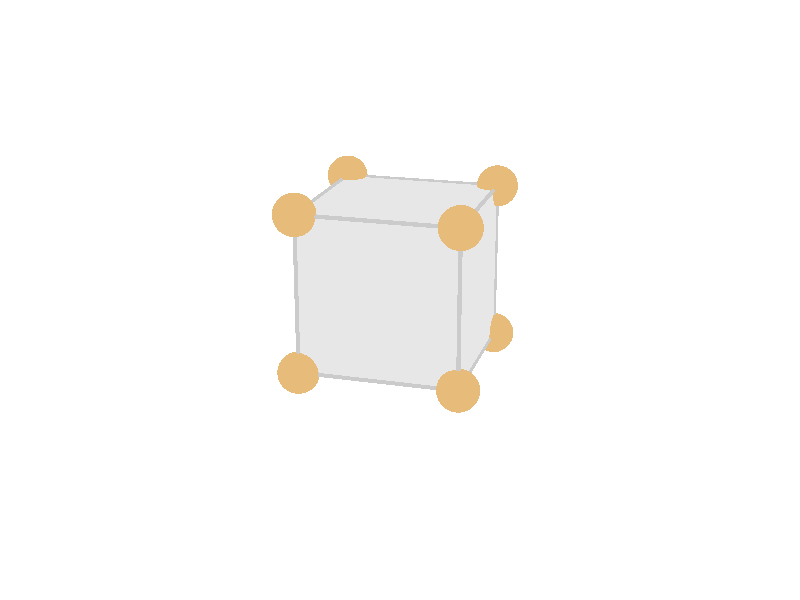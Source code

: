 /*========================================================================================================
    Designation : SC unit cell structure 
    Created on  : 21 December 2018
    Author      : Wassana Daeng-am
    Location    : Computational magnetism group, Physics Department, Mahasarakham university, Thailand
==========================================================================================================*/


#include "colors.inc"

camera {
  sky <0,0,1>
  location <30,0,10>
  look_at <0,0,-0.6>
  angle 35
}

light_source {
  <40,-20,15>
  color rgb<1.0,1.0,1.0>
}

background { color rgb<1.0,1.0,1.0>}


#macro boxes (bx,by,bz, bx1,by1,bz1)
box { <bx,by,bz>
	<bx1,by1,bz1>
    texture {pigment{ color rgbf<0.8,0.8,0.8, 0.9>}} finish {phong 1 metallic diffuse 1.3 ambient 3}
    rotate z*16     // Equivalent to "rotate <0,20,0>"--
    }
#end


boxes (-2,-2,-2, 2,2,2)



#macro line (cx1,cy1,cz1 cx2,cy2,cz2)

cylinder { <cx1,cy1,cz1> <cx2,cy2,cz2>, 0.05 texture {pigment{ color Gray60}} finish {phong  2 metallic diffuse 1.3 ambient 0}rotate z*16 no_shadow }

#end

//line
line (2,2,2, 2,-2,2)
line (-2,2,2, -2,-2,2)
line (2,2,-2, 2,-2,-2)
line (-2,2,-2, -2,-2,-2)

line (-2,-2,2, 2,-2,2)
line (-2,-2,-2, 2,-2,-2)
line (2,2,2, -2,2,2)
line (2,2,-2, -2,2,-2)

line (2,2,-2, 2,2,2)
line (-2,2,-2, -2,2,2)
line (2,-2,-2, 2,-2,2)
line (-2,-2,-2, -2,-2,2)


//atomic cell
#macro a (cx3,cy3,cz3)

sphere { <cx3,cy3,cz3>, 0.52  texture {pigment{ color Gold}} finish {reflection 0.01 specular 0.5 phong 0.6 phong_size 100 diffuse 0.9 ambient color<0.1,0.1,0.1> brilliance 2 } rotate z*16 no_shadow }

#end

a (2,2,2)
a (-2,2,2)
a (2,-2,2)
a (-2,-2,2)
a (2,2,-2)
a (-2,2,-2)
a (2,-2,-2)
a (-2,-2,-2)


